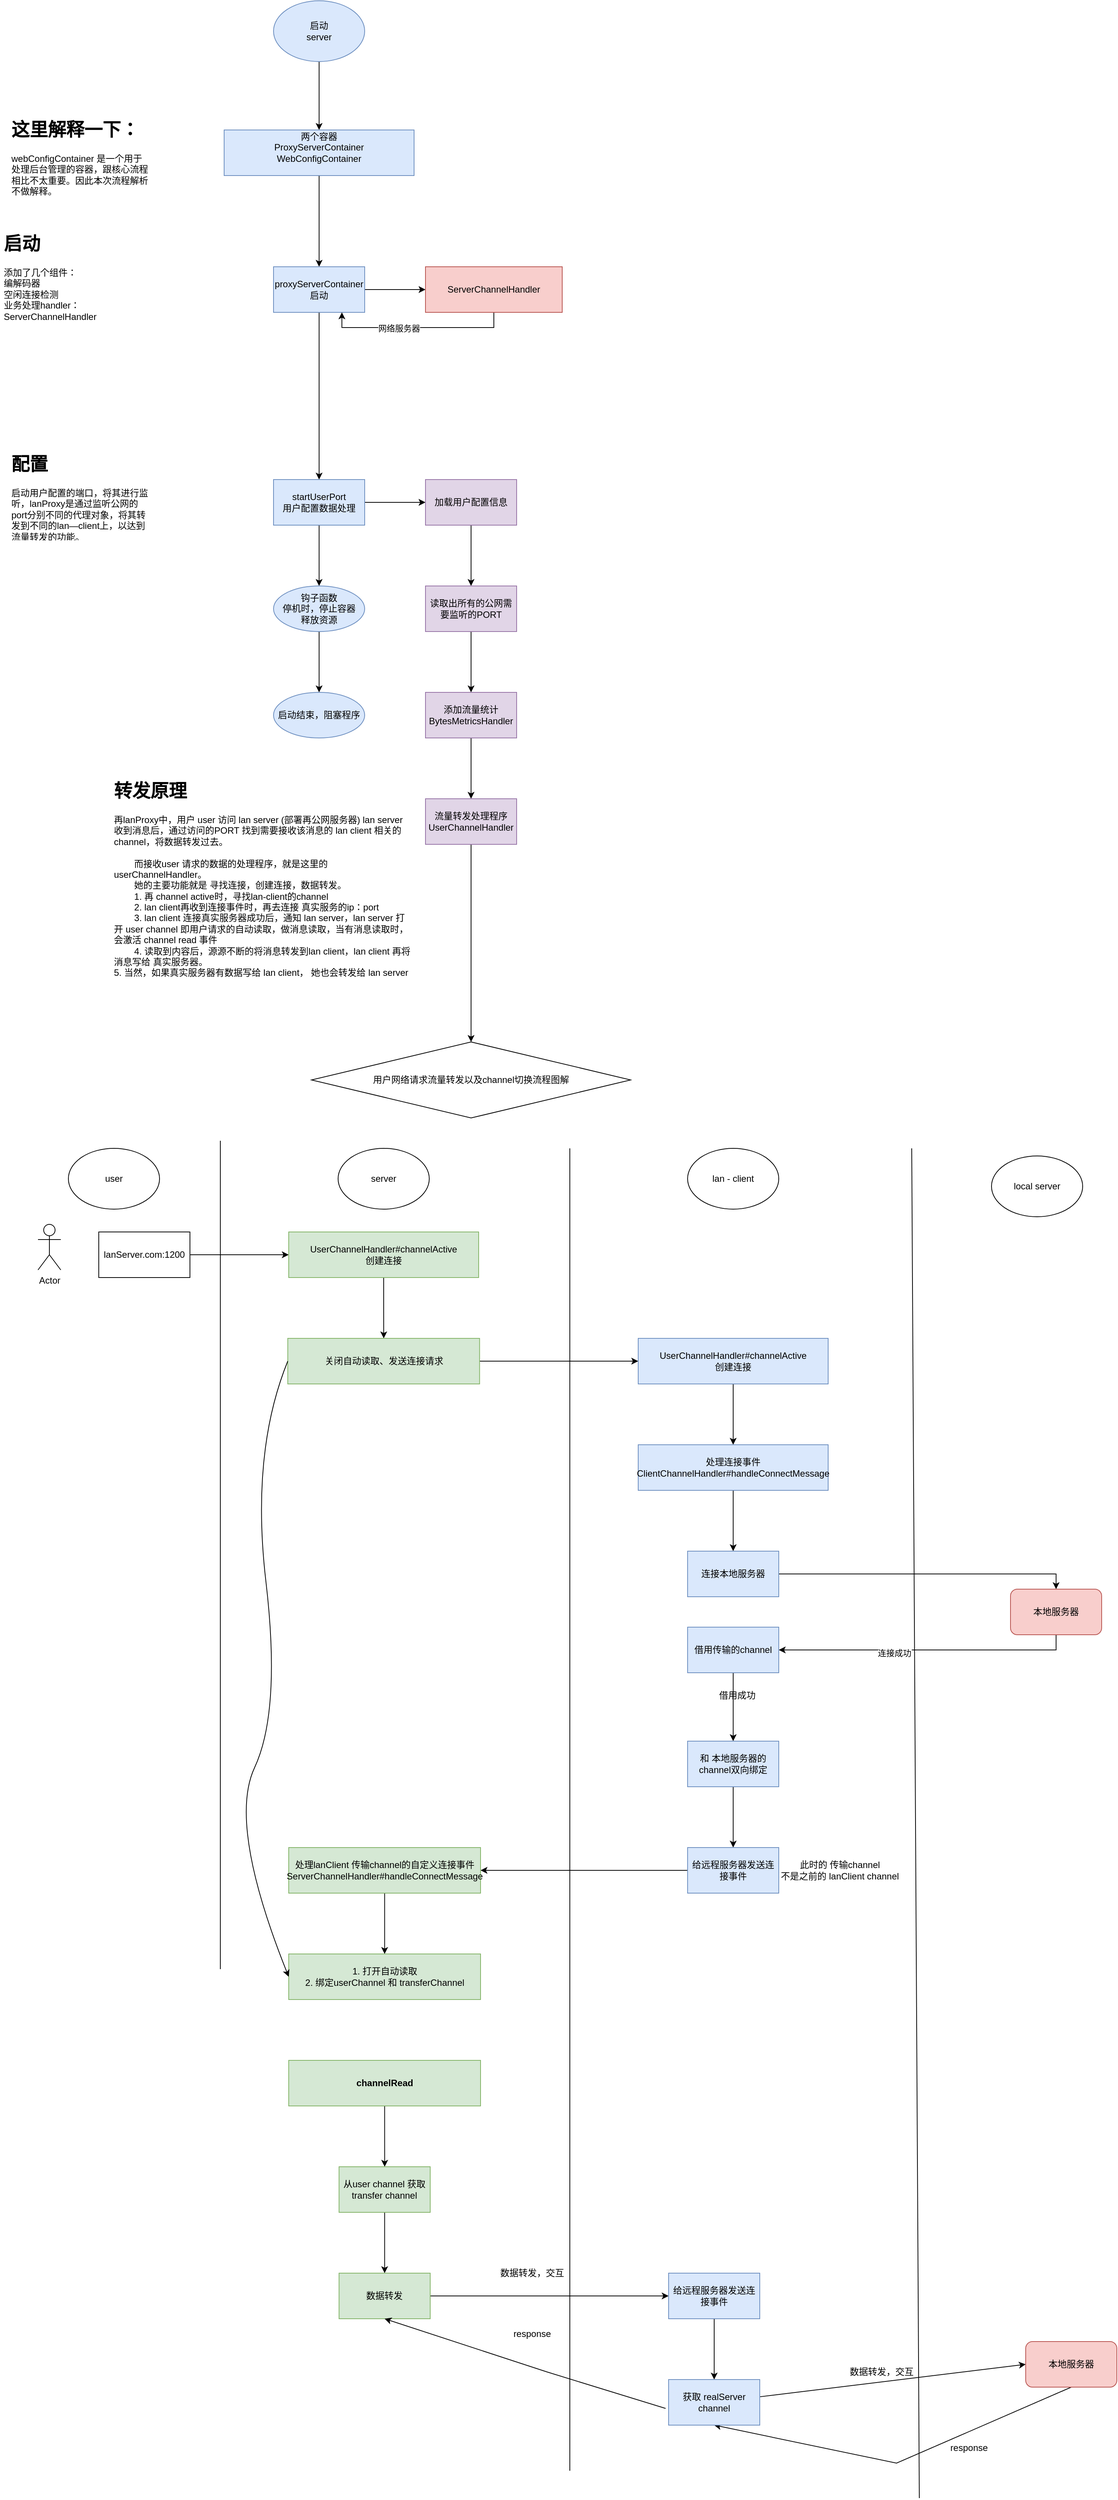 <mxfile version="14.9.6" type="device"><diagram id="prtHgNgQTEPvFCAcTncT" name="Page-1"><mxGraphModel dx="1422" dy="814" grid="1" gridSize="10" guides="1" tooltips="1" connect="1" arrows="1" fold="1" page="1" pageScale="1" pageWidth="827" pageHeight="1169" math="0" shadow="0"><root><mxCell id="0"/><mxCell id="1" parent="0"/><mxCell id="KnXPaDc62dwfLQ5vMVM0-3" value="" style="edgeStyle=orthogonalEdgeStyle;rounded=0;orthogonalLoop=1;jettySize=auto;html=1;" edge="1" parent="1" source="KnXPaDc62dwfLQ5vMVM0-1" target="KnXPaDc62dwfLQ5vMVM0-2"><mxGeometry relative="1" as="geometry"/></mxCell><mxCell id="KnXPaDc62dwfLQ5vMVM0-1" value="启动&lt;br&gt;server" style="ellipse;whiteSpace=wrap;html=1;fillColor=#dae8fc;strokeColor=#6c8ebf;" vertex="1" parent="1"><mxGeometry x="360" y="60" width="120" height="80" as="geometry"/></mxCell><mxCell id="KnXPaDc62dwfLQ5vMVM0-6" value="" style="edgeStyle=orthogonalEdgeStyle;rounded=0;orthogonalLoop=1;jettySize=auto;html=1;" edge="1" parent="1" source="KnXPaDc62dwfLQ5vMVM0-2" target="KnXPaDc62dwfLQ5vMVM0-5"><mxGeometry relative="1" as="geometry"/></mxCell><mxCell id="KnXPaDc62dwfLQ5vMVM0-2" value="两个容器&lt;br&gt;ProxyServerContainer&lt;br&gt;&lt;div&gt;WebConfigContainer&lt;/div&gt;&lt;div&gt;&lt;br&gt;&lt;/div&gt;" style="whiteSpace=wrap;html=1;fillColor=#dae8fc;strokeColor=#6c8ebf;" vertex="1" parent="1"><mxGeometry x="295" y="230" width="250" height="60" as="geometry"/></mxCell><mxCell id="KnXPaDc62dwfLQ5vMVM0-4" value="&lt;h1&gt;这里解释一下：&lt;/h1&gt;&lt;div&gt;webConfigContainer 是一个用于处理后台管理的容器，跟核心流程相比不太重要。因此本次流程解析不做解释。&lt;/div&gt;" style="text;html=1;strokeColor=none;fillColor=none;spacing=5;spacingTop=-20;whiteSpace=wrap;overflow=hidden;rounded=0;" vertex="1" parent="1"><mxGeometry x="10" y="210" width="190" height="120" as="geometry"/></mxCell><mxCell id="KnXPaDc62dwfLQ5vMVM0-9" value="" style="edgeStyle=orthogonalEdgeStyle;rounded=0;orthogonalLoop=1;jettySize=auto;html=1;" edge="1" parent="1" source="KnXPaDc62dwfLQ5vMVM0-5" target="KnXPaDc62dwfLQ5vMVM0-8"><mxGeometry relative="1" as="geometry"/></mxCell><mxCell id="KnXPaDc62dwfLQ5vMVM0-11" value="" style="edgeStyle=orthogonalEdgeStyle;rounded=0;orthogonalLoop=1;jettySize=auto;html=1;" edge="1" parent="1" source="KnXPaDc62dwfLQ5vMVM0-5" target="KnXPaDc62dwfLQ5vMVM0-10"><mxGeometry relative="1" as="geometry"/></mxCell><mxCell id="KnXPaDc62dwfLQ5vMVM0-5" value="proxyServerContainer&lt;br&gt;启动" style="whiteSpace=wrap;html=1;fillColor=#dae8fc;strokeColor=#6c8ebf;" vertex="1" parent="1"><mxGeometry x="360" y="410" width="120" height="60" as="geometry"/></mxCell><mxCell id="KnXPaDc62dwfLQ5vMVM0-7" value="&lt;h1&gt;启动&lt;/h1&gt;&lt;div&gt;添加了几个组件：&lt;/div&gt;&lt;div&gt;编解码器&lt;/div&gt;&lt;div&gt;空闲连接检测&lt;/div&gt;&lt;div&gt;业务处理handler：&lt;span&gt;ServerChannelHandler&lt;/span&gt;&lt;/div&gt;&lt;div&gt;&lt;span&gt;&lt;br&gt;&lt;/span&gt;&lt;/div&gt;" style="text;html=1;strokeColor=none;fillColor=none;spacing=5;spacingTop=-20;whiteSpace=wrap;overflow=hidden;rounded=0;" vertex="1" parent="1"><mxGeometry y="360" width="190" height="120" as="geometry"/></mxCell><mxCell id="KnXPaDc62dwfLQ5vMVM0-12" style="edgeStyle=orthogonalEdgeStyle;rounded=0;orthogonalLoop=1;jettySize=auto;html=1;entryX=0.75;entryY=1;entryDx=0;entryDy=0;exitX=0.5;exitY=1;exitDx=0;exitDy=0;" edge="1" parent="1" source="KnXPaDc62dwfLQ5vMVM0-8" target="KnXPaDc62dwfLQ5vMVM0-5"><mxGeometry relative="1" as="geometry"/></mxCell><mxCell id="KnXPaDc62dwfLQ5vMVM0-13" value="网络服务器" style="edgeLabel;html=1;align=center;verticalAlign=middle;resizable=0;points=[];" vertex="1" connectable="0" parent="KnXPaDc62dwfLQ5vMVM0-12"><mxGeometry x="0.208" y="1" relative="1" as="geometry"><mxPoint as="offset"/></mxGeometry></mxCell><mxCell id="KnXPaDc62dwfLQ5vMVM0-8" value="&lt;div&gt;ServerChannelHandler&lt;/div&gt;" style="whiteSpace=wrap;html=1;fillColor=#f8cecc;strokeColor=#b85450;" vertex="1" parent="1"><mxGeometry x="560" y="410" width="180" height="60" as="geometry"/></mxCell><mxCell id="KnXPaDc62dwfLQ5vMVM0-18" value="" style="edgeStyle=orthogonalEdgeStyle;rounded=0;orthogonalLoop=1;jettySize=auto;html=1;" edge="1" parent="1" source="KnXPaDc62dwfLQ5vMVM0-10" target="KnXPaDc62dwfLQ5vMVM0-17"><mxGeometry relative="1" as="geometry"/></mxCell><mxCell id="KnXPaDc62dwfLQ5vMVM0-29" value="" style="edgeStyle=orthogonalEdgeStyle;rounded=0;orthogonalLoop=1;jettySize=auto;html=1;" edge="1" parent="1" source="KnXPaDc62dwfLQ5vMVM0-10" target="KnXPaDc62dwfLQ5vMVM0-28"><mxGeometry relative="1" as="geometry"/></mxCell><mxCell id="KnXPaDc62dwfLQ5vMVM0-10" value="startUserPort&lt;br&gt;用户配置数据处理" style="whiteSpace=wrap;html=1;strokeColor=#6c8ebf;fillColor=#dae8fc;" vertex="1" parent="1"><mxGeometry x="360" y="690" width="120" height="60" as="geometry"/></mxCell><mxCell id="KnXPaDc62dwfLQ5vMVM0-14" value="&lt;h1&gt;配置&lt;/h1&gt;&lt;div&gt;启动用户配置的端口，将其进行监听，lanProxy是通过监听公网的port分别不同的代理对象，将其转发到不同的lan—client上，以达到流量转发的功能。&lt;/div&gt;" style="text;html=1;strokeColor=none;fillColor=none;spacing=5;spacingTop=-20;whiteSpace=wrap;overflow=hidden;rounded=0;" vertex="1" parent="1"><mxGeometry x="10" y="650" width="190" height="120" as="geometry"/></mxCell><mxCell id="KnXPaDc62dwfLQ5vMVM0-20" value="" style="edgeStyle=orthogonalEdgeStyle;rounded=0;orthogonalLoop=1;jettySize=auto;html=1;" edge="1" parent="1" source="KnXPaDc62dwfLQ5vMVM0-17" target="KnXPaDc62dwfLQ5vMVM0-19"><mxGeometry relative="1" as="geometry"/></mxCell><mxCell id="KnXPaDc62dwfLQ5vMVM0-17" value="加载用户配置信息" style="whiteSpace=wrap;html=1;strokeColor=#9673a6;fillColor=#e1d5e7;" vertex="1" parent="1"><mxGeometry x="560" y="690" width="120" height="60" as="geometry"/></mxCell><mxCell id="KnXPaDc62dwfLQ5vMVM0-22" value="" style="edgeStyle=orthogonalEdgeStyle;rounded=0;orthogonalLoop=1;jettySize=auto;html=1;" edge="1" parent="1" source="KnXPaDc62dwfLQ5vMVM0-19" target="KnXPaDc62dwfLQ5vMVM0-21"><mxGeometry relative="1" as="geometry"/></mxCell><mxCell id="KnXPaDc62dwfLQ5vMVM0-19" value="读取出所有的公网需要监听的PORT" style="whiteSpace=wrap;html=1;strokeColor=#9673a6;fillColor=#e1d5e7;" vertex="1" parent="1"><mxGeometry x="560" y="830" width="120" height="60" as="geometry"/></mxCell><mxCell id="KnXPaDc62dwfLQ5vMVM0-24" value="" style="edgeStyle=orthogonalEdgeStyle;rounded=0;orthogonalLoop=1;jettySize=auto;html=1;" edge="1" parent="1" source="KnXPaDc62dwfLQ5vMVM0-21" target="KnXPaDc62dwfLQ5vMVM0-23"><mxGeometry relative="1" as="geometry"/></mxCell><mxCell id="KnXPaDc62dwfLQ5vMVM0-21" value="添加流量统计&lt;br&gt;&lt;div&gt;BytesMetricsHandler&lt;/div&gt;" style="whiteSpace=wrap;html=1;strokeColor=#9673a6;fillColor=#e1d5e7;" vertex="1" parent="1"><mxGeometry x="560" y="970" width="120" height="60" as="geometry"/></mxCell><mxCell id="KnXPaDc62dwfLQ5vMVM0-33" style="edgeStyle=orthogonalEdgeStyle;rounded=0;orthogonalLoop=1;jettySize=auto;html=1;" edge="1" parent="1" source="KnXPaDc62dwfLQ5vMVM0-23" target="KnXPaDc62dwfLQ5vMVM0-32"><mxGeometry relative="1" as="geometry"/></mxCell><mxCell id="KnXPaDc62dwfLQ5vMVM0-23" value="流量转发处理程序&lt;br&gt;&lt;div&gt;UserChannelHandler&lt;/div&gt;" style="whiteSpace=wrap;html=1;strokeColor=#9673a6;fillColor=#e1d5e7;" vertex="1" parent="1"><mxGeometry x="560" y="1110" width="120" height="60" as="geometry"/></mxCell><mxCell id="KnXPaDc62dwfLQ5vMVM0-25" value="&lt;h1&gt;转发原理&lt;/h1&gt;&lt;div&gt;再lanProxy中，用户 user 访问 lan server (部署再公网服务器) lan server 收到消息后，通过访问的PORT 找到需要接收该消息的 lan client 相关的 channel，将数据转发过去。&lt;/div&gt;&lt;div&gt;&lt;br&gt;&lt;/div&gt;&lt;div&gt;&lt;span style=&quot;white-space: pre&quot;&gt;&#9;&lt;/span&gt;而接收user 请求的数据的处理程序，就是这里的userChannelHandler。&lt;br&gt;&lt;/div&gt;&lt;div&gt;&lt;span style=&quot;white-space: pre&quot;&gt;&#9;&lt;/span&gt;她的主要功能就是 寻找连接，创建连接，数据转发。&lt;br&gt;&lt;/div&gt;&lt;div&gt;&lt;span style=&quot;white-space: pre&quot;&gt;&#9;&lt;/span&gt;1. 再 channel active时，寻找lan-client的channel&lt;br&gt;&lt;/div&gt;&lt;div&gt;&lt;span style=&quot;white-space: pre&quot;&gt;&#9;&lt;/span&gt;2. lan client再收到连接事件时，再去连接 真实服务的ip：port&lt;br&gt;&lt;/div&gt;&lt;div&gt;&lt;span style=&quot;white-space: pre&quot;&gt;&#9;&lt;/span&gt;3. lan client 连接真实服务器成功后，通知 lan server，lan server 打开 user channel 即用户请求的自动读取，做消息读取，当有消息读取时，会激活 channel read 事件&lt;br&gt;&lt;/div&gt;&lt;div&gt;&lt;span style=&quot;white-space: pre&quot;&gt;&#9;&lt;/span&gt;4. 读取到内容后，源源不断的将消息转发到lan client，lan client 再将消息写给 真实服务器。&lt;br&gt;&lt;/div&gt;&lt;div&gt;5. 当然，如果真实服务器有数据写给 lan client， 她也会转发给 lan server&amp;nbsp;&lt;/div&gt;" style="text;html=1;strokeColor=none;fillColor=none;spacing=5;spacingTop=-20;whiteSpace=wrap;overflow=hidden;rounded=0;" vertex="1" parent="1"><mxGeometry x="145" y="1080" width="400" height="300" as="geometry"/></mxCell><mxCell id="KnXPaDc62dwfLQ5vMVM0-31" value="" style="edgeStyle=orthogonalEdgeStyle;rounded=0;orthogonalLoop=1;jettySize=auto;html=1;" edge="1" parent="1" source="KnXPaDc62dwfLQ5vMVM0-28" target="KnXPaDc62dwfLQ5vMVM0-30"><mxGeometry relative="1" as="geometry"/></mxCell><mxCell id="KnXPaDc62dwfLQ5vMVM0-28" value="钩子函数&lt;br&gt;停机时，停止容器&lt;br&gt;释放资源" style="ellipse;whiteSpace=wrap;html=1;strokeColor=#6c8ebf;fillColor=#dae8fc;" vertex="1" parent="1"><mxGeometry x="360" y="830" width="120" height="60" as="geometry"/></mxCell><mxCell id="KnXPaDc62dwfLQ5vMVM0-30" value="启动结束，阻塞程序" style="ellipse;whiteSpace=wrap;html=1;strokeColor=#6c8ebf;fillColor=#dae8fc;" vertex="1" parent="1"><mxGeometry x="360" y="970" width="120" height="60" as="geometry"/></mxCell><mxCell id="KnXPaDc62dwfLQ5vMVM0-32" value="用户网络请求流量转发以及channel切换流程图解" style="rhombus;whiteSpace=wrap;html=1;" vertex="1" parent="1"><mxGeometry x="410" y="1430" width="420" height="100" as="geometry"/></mxCell><mxCell id="KnXPaDc62dwfLQ5vMVM0-37" value="" style="edgeStyle=orthogonalEdgeStyle;rounded=0;orthogonalLoop=1;jettySize=auto;html=1;" edge="1" parent="1" source="KnXPaDc62dwfLQ5vMVM0-34" target="KnXPaDc62dwfLQ5vMVM0-36"><mxGeometry relative="1" as="geometry"/></mxCell><mxCell id="KnXPaDc62dwfLQ5vMVM0-34" value="lanServer.com:1200" style="rounded=0;whiteSpace=wrap;html=1;" vertex="1" parent="1"><mxGeometry x="130" y="1680" width="120" height="60" as="geometry"/></mxCell><mxCell id="KnXPaDc62dwfLQ5vMVM0-35" value="Actor" style="shape=umlActor;verticalLabelPosition=bottom;verticalAlign=top;html=1;outlineConnect=0;" vertex="1" parent="1"><mxGeometry x="50" y="1670" width="30" height="60" as="geometry"/></mxCell><mxCell id="KnXPaDc62dwfLQ5vMVM0-52" value="" style="edgeStyle=orthogonalEdgeStyle;rounded=0;orthogonalLoop=1;jettySize=auto;html=1;" edge="1" parent="1" source="KnXPaDc62dwfLQ5vMVM0-36" target="KnXPaDc62dwfLQ5vMVM0-51"><mxGeometry relative="1" as="geometry"/></mxCell><mxCell id="KnXPaDc62dwfLQ5vMVM0-36" value="UserChannelHandler#channelActive&lt;br&gt;创建连接" style="whiteSpace=wrap;html=1;rounded=0;fillColor=#d5e8d4;strokeColor=#82b366;" vertex="1" parent="1"><mxGeometry x="380" y="1680" width="250" height="60" as="geometry"/></mxCell><mxCell id="KnXPaDc62dwfLQ5vMVM0-39" value="" style="endArrow=none;html=1;" edge="1" parent="1"><mxGeometry width="50" height="50" relative="1" as="geometry"><mxPoint x="290" y="2650" as="sourcePoint"/><mxPoint x="290" y="1560" as="targetPoint"/></mxGeometry></mxCell><mxCell id="KnXPaDc62dwfLQ5vMVM0-41" value="server" style="ellipse;whiteSpace=wrap;html=1;" vertex="1" parent="1"><mxGeometry x="445" y="1570" width="120" height="80" as="geometry"/></mxCell><mxCell id="KnXPaDc62dwfLQ5vMVM0-55" value="" style="edgeStyle=orthogonalEdgeStyle;rounded=0;orthogonalLoop=1;jettySize=auto;html=1;" edge="1" parent="1" source="KnXPaDc62dwfLQ5vMVM0-43" target="KnXPaDc62dwfLQ5vMVM0-54"><mxGeometry relative="1" as="geometry"/></mxCell><mxCell id="KnXPaDc62dwfLQ5vMVM0-43" value="UserChannelHandler#channelActive&lt;br&gt;创建连接" style="whiteSpace=wrap;html=1;rounded=0;fillColor=#dae8fc;strokeColor=#6c8ebf;" vertex="1" parent="1"><mxGeometry x="840" y="1820" width="250" height="60" as="geometry"/></mxCell><mxCell id="KnXPaDc62dwfLQ5vMVM0-44" value="" style="endArrow=none;html=1;" edge="1" parent="1"><mxGeometry width="50" height="50" relative="1" as="geometry"><mxPoint x="750" y="3310" as="sourcePoint"/><mxPoint x="750" y="1570" as="targetPoint"/></mxGeometry></mxCell><mxCell id="KnXPaDc62dwfLQ5vMVM0-45" value="lan - client" style="ellipse;whiteSpace=wrap;html=1;" vertex="1" parent="1"><mxGeometry x="905" y="1570" width="120" height="80" as="geometry"/></mxCell><mxCell id="KnXPaDc62dwfLQ5vMVM0-48" value="" style="endArrow=none;html=1;" edge="1" parent="1"><mxGeometry width="50" height="50" relative="1" as="geometry"><mxPoint x="1210" y="3346" as="sourcePoint"/><mxPoint x="1200" y="1570" as="targetPoint"/></mxGeometry></mxCell><mxCell id="KnXPaDc62dwfLQ5vMVM0-49" value="local server" style="ellipse;whiteSpace=wrap;html=1;" vertex="1" parent="1"><mxGeometry x="1305" y="1580" width="120" height="80" as="geometry"/></mxCell><mxCell id="KnXPaDc62dwfLQ5vMVM0-50" value="user" style="ellipse;whiteSpace=wrap;html=1;" vertex="1" parent="1"><mxGeometry x="90" y="1570" width="120" height="80" as="geometry"/></mxCell><mxCell id="KnXPaDc62dwfLQ5vMVM0-53" style="edgeStyle=orthogonalEdgeStyle;rounded=0;orthogonalLoop=1;jettySize=auto;html=1;entryX=0;entryY=0.5;entryDx=0;entryDy=0;" edge="1" parent="1" source="KnXPaDc62dwfLQ5vMVM0-51" target="KnXPaDc62dwfLQ5vMVM0-43"><mxGeometry relative="1" as="geometry"/></mxCell><mxCell id="KnXPaDc62dwfLQ5vMVM0-51" value="关闭自动读取、发送连接请求" style="whiteSpace=wrap;html=1;rounded=0;strokeColor=#82b366;fillColor=#d5e8d4;" vertex="1" parent="1"><mxGeometry x="378.75" y="1820" width="252.5" height="60" as="geometry"/></mxCell><mxCell id="KnXPaDc62dwfLQ5vMVM0-57" value="" style="edgeStyle=orthogonalEdgeStyle;rounded=0;orthogonalLoop=1;jettySize=auto;html=1;" edge="1" parent="1" source="KnXPaDc62dwfLQ5vMVM0-54" target="KnXPaDc62dwfLQ5vMVM0-56"><mxGeometry relative="1" as="geometry"/></mxCell><mxCell id="KnXPaDc62dwfLQ5vMVM0-54" value="处理连接事件&lt;br&gt;ClientChannelHandler#handleConnectMessage" style="whiteSpace=wrap;html=1;rounded=0;fillColor=#dae8fc;strokeColor=#6c8ebf;" vertex="1" parent="1"><mxGeometry x="840" y="1960" width="250" height="60" as="geometry"/></mxCell><mxCell id="KnXPaDc62dwfLQ5vMVM0-58" style="edgeStyle=orthogonalEdgeStyle;rounded=0;orthogonalLoop=1;jettySize=auto;html=1;entryX=0.5;entryY=0;entryDx=0;entryDy=0;" edge="1" parent="1" source="KnXPaDc62dwfLQ5vMVM0-56" target="KnXPaDc62dwfLQ5vMVM0-59"><mxGeometry relative="1" as="geometry"><mxPoint x="1310" y="2130" as="targetPoint"/></mxGeometry></mxCell><mxCell id="KnXPaDc62dwfLQ5vMVM0-56" value="连接本地服务器" style="whiteSpace=wrap;html=1;rounded=0;strokeColor=#6c8ebf;fillColor=#dae8fc;" vertex="1" parent="1"><mxGeometry x="905" y="2100" width="120" height="60" as="geometry"/></mxCell><mxCell id="KnXPaDc62dwfLQ5vMVM0-61" style="edgeStyle=orthogonalEdgeStyle;rounded=0;orthogonalLoop=1;jettySize=auto;html=1;entryX=1;entryY=0.5;entryDx=0;entryDy=0;exitX=0.5;exitY=1;exitDx=0;exitDy=0;" edge="1" parent="1" source="KnXPaDc62dwfLQ5vMVM0-59" target="KnXPaDc62dwfLQ5vMVM0-60"><mxGeometry relative="1" as="geometry"/></mxCell><mxCell id="KnXPaDc62dwfLQ5vMVM0-62" value="连接成功" style="edgeLabel;html=1;align=center;verticalAlign=middle;resizable=0;points=[];" vertex="1" connectable="0" parent="KnXPaDc62dwfLQ5vMVM0-61"><mxGeometry x="0.21" y="4" relative="1" as="geometry"><mxPoint as="offset"/></mxGeometry></mxCell><mxCell id="KnXPaDc62dwfLQ5vMVM0-59" value="本地服务器" style="rounded=1;whiteSpace=wrap;html=1;fillColor=#f8cecc;strokeColor=#b85450;" vertex="1" parent="1"><mxGeometry x="1330" y="2150" width="120" height="60" as="geometry"/></mxCell><mxCell id="KnXPaDc62dwfLQ5vMVM0-66" value="" style="edgeStyle=orthogonalEdgeStyle;rounded=0;orthogonalLoop=1;jettySize=auto;html=1;" edge="1" parent="1" source="KnXPaDc62dwfLQ5vMVM0-60" target="KnXPaDc62dwfLQ5vMVM0-65"><mxGeometry relative="1" as="geometry"/></mxCell><mxCell id="KnXPaDc62dwfLQ5vMVM0-60" value="借用传输的channel" style="whiteSpace=wrap;html=1;rounded=0;strokeColor=#6c8ebf;fillColor=#dae8fc;" vertex="1" parent="1"><mxGeometry x="905" y="2200" width="120" height="60" as="geometry"/></mxCell><mxCell id="KnXPaDc62dwfLQ5vMVM0-69" value="" style="edgeStyle=orthogonalEdgeStyle;rounded=0;orthogonalLoop=1;jettySize=auto;html=1;" edge="1" parent="1" source="KnXPaDc62dwfLQ5vMVM0-65" target="KnXPaDc62dwfLQ5vMVM0-68"><mxGeometry relative="1" as="geometry"/></mxCell><mxCell id="KnXPaDc62dwfLQ5vMVM0-65" value="和 本地服务器的channel双向绑定" style="whiteSpace=wrap;html=1;rounded=0;strokeColor=#6c8ebf;fillColor=#dae8fc;" vertex="1" parent="1"><mxGeometry x="905" y="2350" width="120" height="60" as="geometry"/></mxCell><mxCell id="KnXPaDc62dwfLQ5vMVM0-67" value="借用成功" style="text;html=1;align=center;verticalAlign=middle;resizable=0;points=[];autosize=1;strokeColor=none;" vertex="1" parent="1"><mxGeometry x="940" y="2280" width="60" height="20" as="geometry"/></mxCell><mxCell id="KnXPaDc62dwfLQ5vMVM0-72" style="edgeStyle=orthogonalEdgeStyle;rounded=0;orthogonalLoop=1;jettySize=auto;html=1;entryX=1;entryY=0.5;entryDx=0;entryDy=0;" edge="1" parent="1" source="KnXPaDc62dwfLQ5vMVM0-68" target="KnXPaDc62dwfLQ5vMVM0-71"><mxGeometry relative="1" as="geometry"/></mxCell><mxCell id="KnXPaDc62dwfLQ5vMVM0-68" value="给远程服务器发送连接事件" style="whiteSpace=wrap;html=1;rounded=0;strokeColor=#6c8ebf;fillColor=#dae8fc;" vertex="1" parent="1"><mxGeometry x="905" y="2490" width="120" height="60" as="geometry"/></mxCell><mxCell id="KnXPaDc62dwfLQ5vMVM0-70" value="此时的 传输channel &lt;br&gt;不是之前的 lanClient channel" style="text;html=1;align=center;verticalAlign=middle;resizable=0;points=[];autosize=1;strokeColor=none;" vertex="1" parent="1"><mxGeometry x="1020" y="2505" width="170" height="30" as="geometry"/></mxCell><mxCell id="KnXPaDc62dwfLQ5vMVM0-74" value="" style="edgeStyle=orthogonalEdgeStyle;rounded=0;orthogonalLoop=1;jettySize=auto;html=1;" edge="1" parent="1" source="KnXPaDc62dwfLQ5vMVM0-71" target="KnXPaDc62dwfLQ5vMVM0-73"><mxGeometry relative="1" as="geometry"/></mxCell><mxCell id="KnXPaDc62dwfLQ5vMVM0-71" value="处理lanClient 传输channel的自定义连接事件&lt;br&gt;ServerChannelHandler#handleConnectMessage" style="whiteSpace=wrap;html=1;rounded=0;strokeColor=#82b366;fillColor=#d5e8d4;" vertex="1" parent="1"><mxGeometry x="380" y="2490" width="252.5" height="60" as="geometry"/></mxCell><mxCell id="KnXPaDc62dwfLQ5vMVM0-73" value="1. 打开自动读取&lt;br&gt;2. 绑定userChannel 和 transferChannel" style="whiteSpace=wrap;html=1;rounded=0;strokeColor=#82b366;fillColor=#d5e8d4;" vertex="1" parent="1"><mxGeometry x="380" y="2630" width="252.5" height="60" as="geometry"/></mxCell><mxCell id="KnXPaDc62dwfLQ5vMVM0-75" value="" style="curved=1;endArrow=classic;html=1;exitX=0;exitY=0.5;exitDx=0;exitDy=0;entryX=0;entryY=0.5;entryDx=0;entryDy=0;" edge="1" parent="1" source="KnXPaDc62dwfLQ5vMVM0-51" target="KnXPaDc62dwfLQ5vMVM0-73"><mxGeometry width="50" height="50" relative="1" as="geometry"><mxPoint x="610" y="2040" as="sourcePoint"/><mxPoint x="660" y="1990" as="targetPoint"/><Array as="points"><mxPoint x="330" y="1970"/><mxPoint x="370" y="2310"/><mxPoint x="300" y="2460"/></Array></mxGeometry></mxCell><mxCell id="KnXPaDc62dwfLQ5vMVM0-78" value="" style="edgeStyle=orthogonalEdgeStyle;rounded=0;orthogonalLoop=1;jettySize=auto;html=1;" edge="1" parent="1" source="KnXPaDc62dwfLQ5vMVM0-76" target="KnXPaDc62dwfLQ5vMVM0-77"><mxGeometry relative="1" as="geometry"/></mxCell><mxCell id="KnXPaDc62dwfLQ5vMVM0-76" value="channelRead" style="whiteSpace=wrap;html=1;rounded=0;strokeColor=#82b366;fillColor=#d5e8d4;fontStyle=1" vertex="1" parent="1"><mxGeometry x="380" y="2770" width="252.5" height="60" as="geometry"/></mxCell><mxCell id="KnXPaDc62dwfLQ5vMVM0-80" value="" style="edgeStyle=orthogonalEdgeStyle;rounded=0;orthogonalLoop=1;jettySize=auto;html=1;" edge="1" parent="1" source="KnXPaDc62dwfLQ5vMVM0-77" target="KnXPaDc62dwfLQ5vMVM0-79"><mxGeometry relative="1" as="geometry"/></mxCell><mxCell id="KnXPaDc62dwfLQ5vMVM0-77" value="从user channel 获取 transfer channel" style="whiteSpace=wrap;html=1;rounded=0;strokeColor=#82b366;fillColor=#d5e8d4;" vertex="1" parent="1"><mxGeometry x="446.25" y="2910" width="120" height="60" as="geometry"/></mxCell><mxCell id="KnXPaDc62dwfLQ5vMVM0-82" style="edgeStyle=orthogonalEdgeStyle;rounded=0;orthogonalLoop=1;jettySize=auto;html=1;entryX=0;entryY=0.5;entryDx=0;entryDy=0;" edge="1" parent="1" source="KnXPaDc62dwfLQ5vMVM0-79" target="KnXPaDc62dwfLQ5vMVM0-81"><mxGeometry relative="1" as="geometry"/></mxCell><mxCell id="KnXPaDc62dwfLQ5vMVM0-79" value="数据转发" style="whiteSpace=wrap;html=1;rounded=0;strokeColor=#82b366;fillColor=#d5e8d4;" vertex="1" parent="1"><mxGeometry x="446.25" y="3050" width="120" height="60" as="geometry"/></mxCell><mxCell id="KnXPaDc62dwfLQ5vMVM0-89" style="edgeStyle=none;rounded=0;orthogonalLoop=1;jettySize=auto;html=1;entryX=0.5;entryY=1;entryDx=0;entryDy=0;exitX=-0.033;exitY=0.633;exitDx=0;exitDy=0;exitPerimeter=0;" edge="1" parent="1" source="KnXPaDc62dwfLQ5vMVM0-92" target="KnXPaDc62dwfLQ5vMVM0-79"><mxGeometry relative="1" as="geometry"><Array as="points"><mxPoint x="720" y="3180"/></Array></mxGeometry></mxCell><mxCell id="KnXPaDc62dwfLQ5vMVM0-93" value="" style="edgeStyle=none;rounded=0;orthogonalLoop=1;jettySize=auto;html=1;" edge="1" parent="1" source="KnXPaDc62dwfLQ5vMVM0-81" target="KnXPaDc62dwfLQ5vMVM0-92"><mxGeometry relative="1" as="geometry"/></mxCell><mxCell id="KnXPaDc62dwfLQ5vMVM0-81" value="给远程服务器发送连接事件" style="whiteSpace=wrap;html=1;rounded=0;strokeColor=#6c8ebf;fillColor=#dae8fc;" vertex="1" parent="1"><mxGeometry x="880" y="3050" width="120" height="60" as="geometry"/></mxCell><mxCell id="KnXPaDc62dwfLQ5vMVM0-84" value="数据转发，交互" style="text;html=1;align=center;verticalAlign=middle;resizable=0;points=[];autosize=1;strokeColor=none;" vertex="1" parent="1"><mxGeometry x="650" y="3040" width="100" height="20" as="geometry"/></mxCell><mxCell id="KnXPaDc62dwfLQ5vMVM0-88" style="rounded=0;orthogonalLoop=1;jettySize=auto;html=1;entryX=0.5;entryY=1;entryDx=0;entryDy=0;exitX=0.5;exitY=1;exitDx=0;exitDy=0;" edge="1" parent="1" source="KnXPaDc62dwfLQ5vMVM0-85" target="KnXPaDc62dwfLQ5vMVM0-92"><mxGeometry relative="1" as="geometry"><Array as="points"><mxPoint x="1180" y="3300"/></Array></mxGeometry></mxCell><mxCell id="KnXPaDc62dwfLQ5vMVM0-85" value="本地服务器" style="rounded=1;whiteSpace=wrap;html=1;fillColor=#f8cecc;strokeColor=#b85450;" vertex="1" parent="1"><mxGeometry x="1350" y="3140" width="120" height="60" as="geometry"/></mxCell><mxCell id="KnXPaDc62dwfLQ5vMVM0-87" value="数据转发，交互" style="text;html=1;align=center;verticalAlign=middle;resizable=0;points=[];autosize=1;strokeColor=none;" vertex="1" parent="1"><mxGeometry x="1110" y="3170" width="100" height="20" as="geometry"/></mxCell><mxCell id="KnXPaDc62dwfLQ5vMVM0-90" value="response" style="text;html=1;align=center;verticalAlign=middle;resizable=0;points=[];autosize=1;strokeColor=none;" vertex="1" parent="1"><mxGeometry x="670" y="3120" width="60" height="20" as="geometry"/></mxCell><mxCell id="KnXPaDc62dwfLQ5vMVM0-91" value="response" style="text;html=1;align=center;verticalAlign=middle;resizable=0;points=[];autosize=1;strokeColor=none;" vertex="1" parent="1"><mxGeometry x="1245" y="3270" width="60" height="20" as="geometry"/></mxCell><mxCell id="KnXPaDc62dwfLQ5vMVM0-94" style="edgeStyle=none;rounded=0;orthogonalLoop=1;jettySize=auto;html=1;entryX=0;entryY=0.5;entryDx=0;entryDy=0;" edge="1" parent="1" source="KnXPaDc62dwfLQ5vMVM0-92" target="KnXPaDc62dwfLQ5vMVM0-85"><mxGeometry relative="1" as="geometry"/></mxCell><mxCell id="KnXPaDc62dwfLQ5vMVM0-92" value="获取 realServer channel" style="whiteSpace=wrap;html=1;rounded=0;strokeColor=#6c8ebf;fillColor=#dae8fc;" vertex="1" parent="1"><mxGeometry x="880" y="3190" width="120" height="60" as="geometry"/></mxCell></root></mxGraphModel></diagram></mxfile>